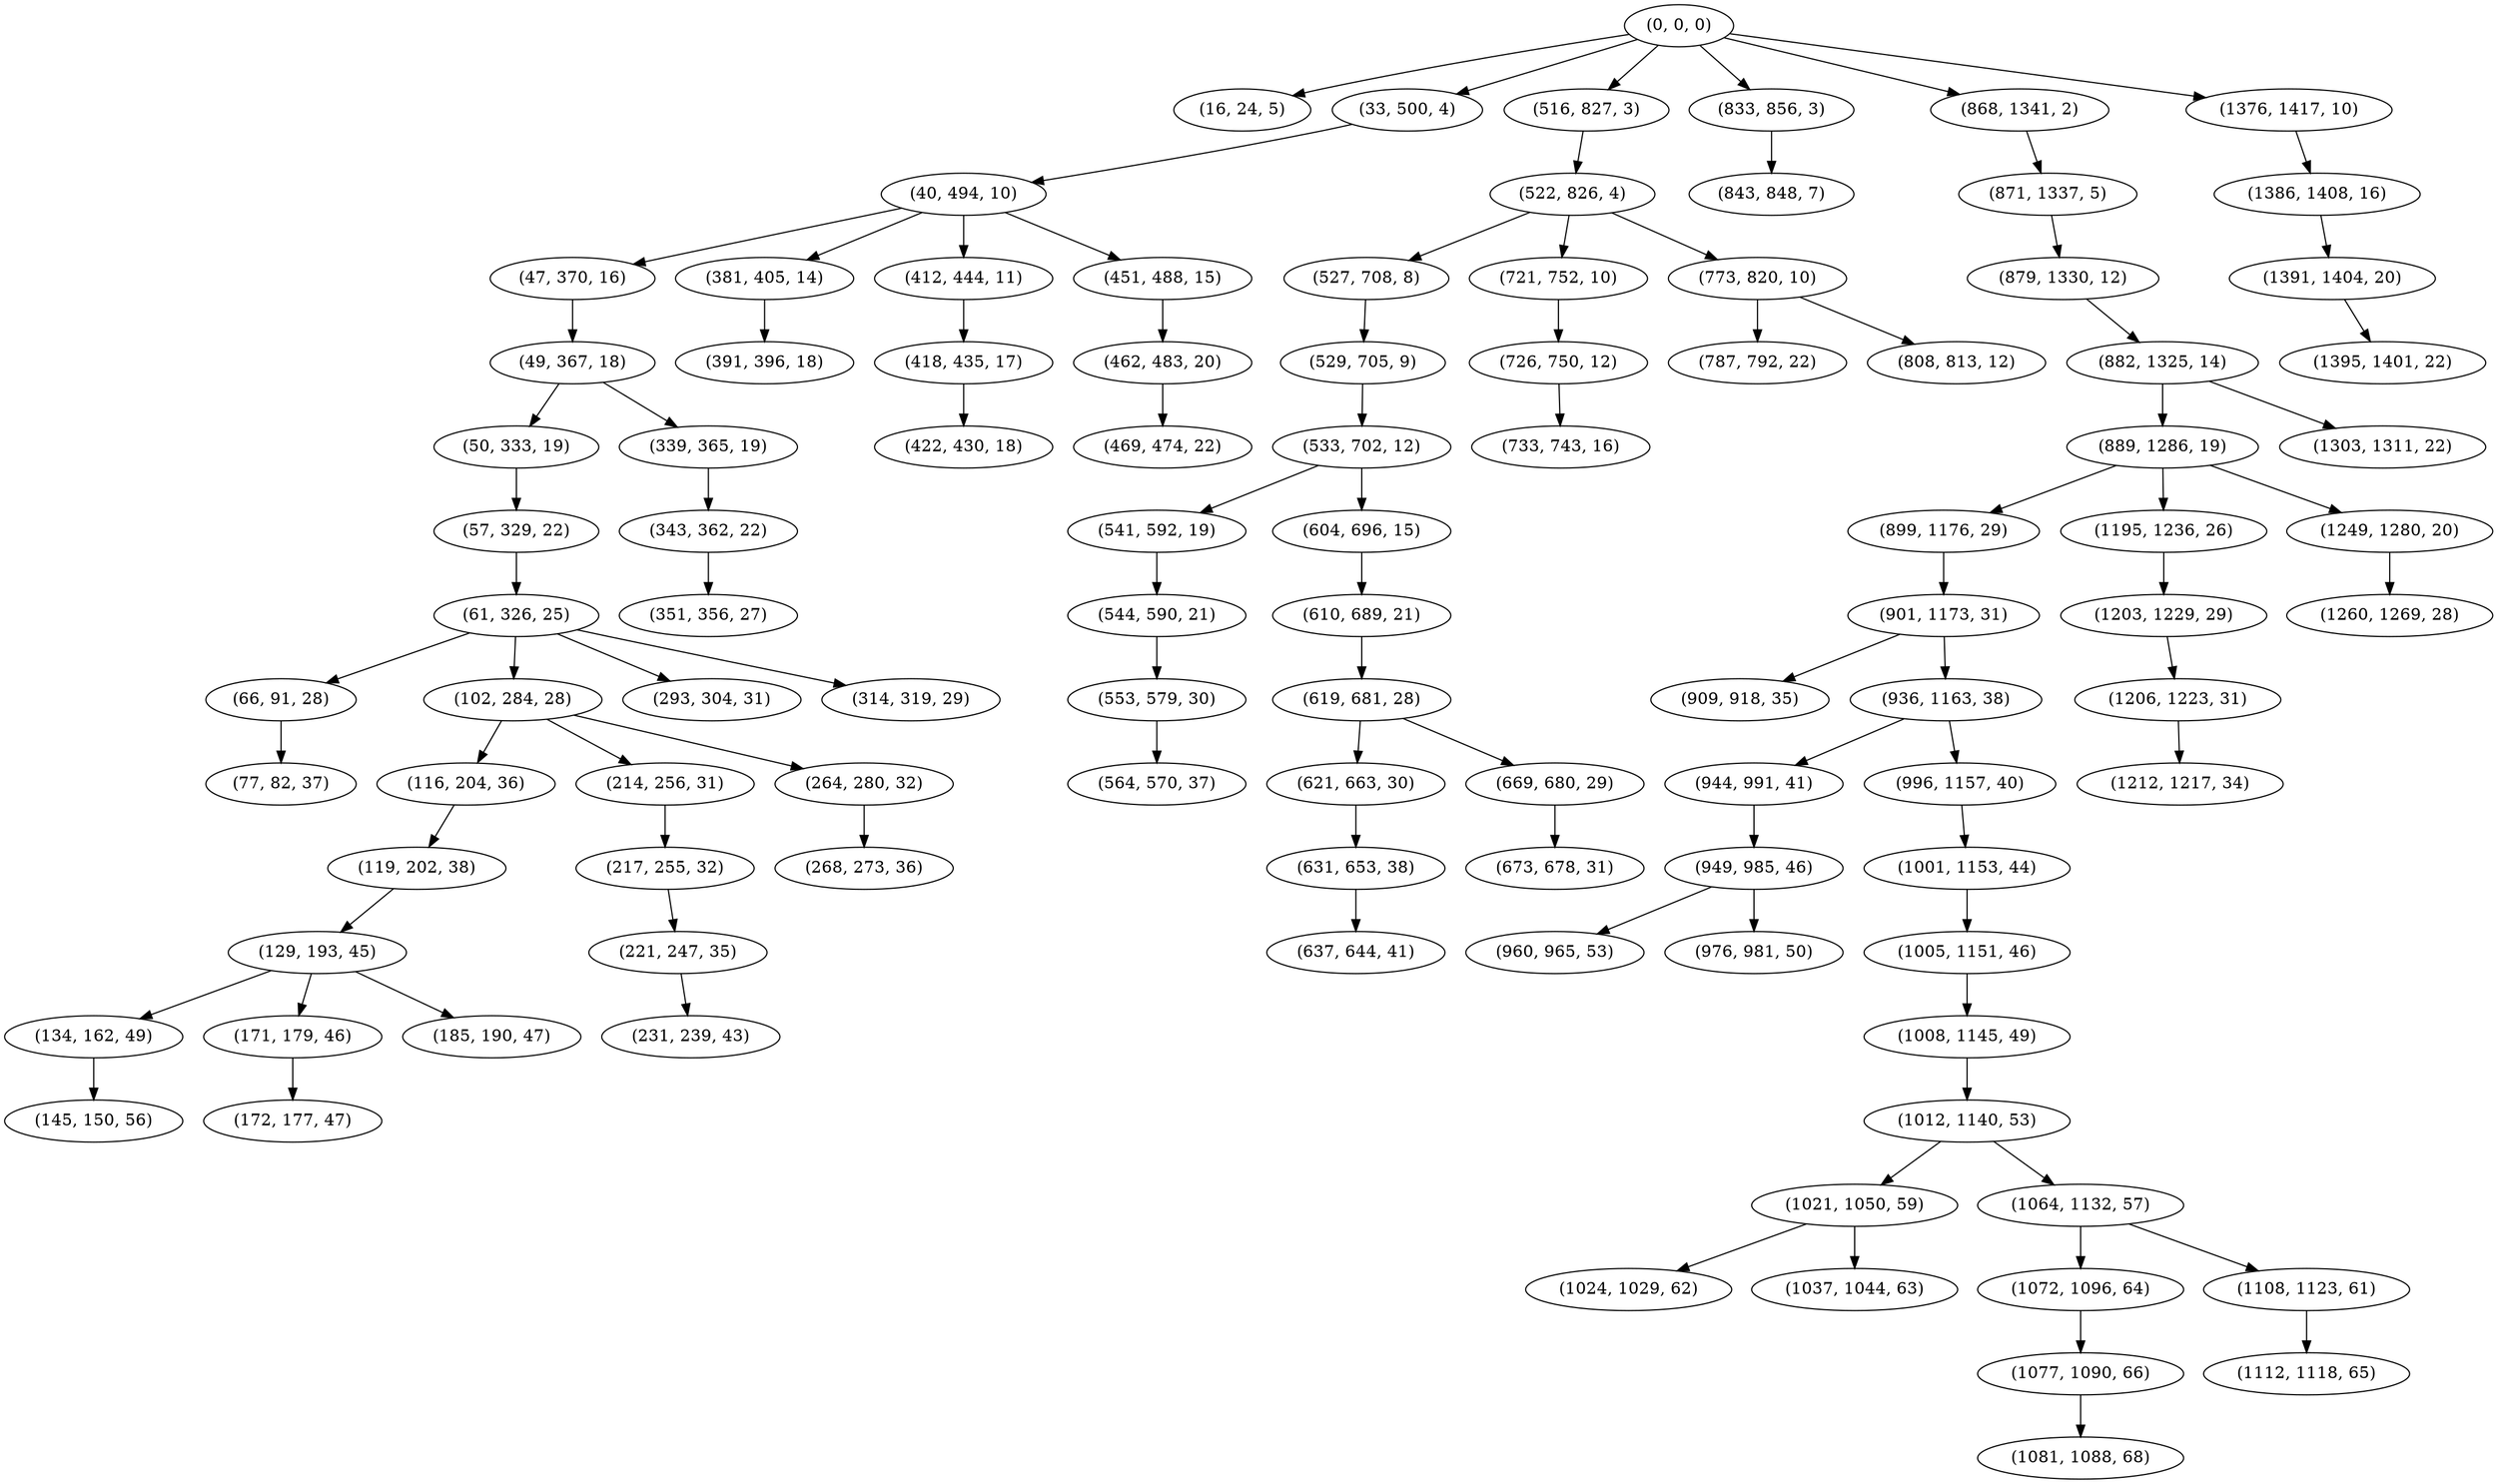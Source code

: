 digraph tree {
    "(0, 0, 0)";
    "(16, 24, 5)";
    "(33, 500, 4)";
    "(40, 494, 10)";
    "(47, 370, 16)";
    "(49, 367, 18)";
    "(50, 333, 19)";
    "(57, 329, 22)";
    "(61, 326, 25)";
    "(66, 91, 28)";
    "(77, 82, 37)";
    "(102, 284, 28)";
    "(116, 204, 36)";
    "(119, 202, 38)";
    "(129, 193, 45)";
    "(134, 162, 49)";
    "(145, 150, 56)";
    "(171, 179, 46)";
    "(172, 177, 47)";
    "(185, 190, 47)";
    "(214, 256, 31)";
    "(217, 255, 32)";
    "(221, 247, 35)";
    "(231, 239, 43)";
    "(264, 280, 32)";
    "(268, 273, 36)";
    "(293, 304, 31)";
    "(314, 319, 29)";
    "(339, 365, 19)";
    "(343, 362, 22)";
    "(351, 356, 27)";
    "(381, 405, 14)";
    "(391, 396, 18)";
    "(412, 444, 11)";
    "(418, 435, 17)";
    "(422, 430, 18)";
    "(451, 488, 15)";
    "(462, 483, 20)";
    "(469, 474, 22)";
    "(516, 827, 3)";
    "(522, 826, 4)";
    "(527, 708, 8)";
    "(529, 705, 9)";
    "(533, 702, 12)";
    "(541, 592, 19)";
    "(544, 590, 21)";
    "(553, 579, 30)";
    "(564, 570, 37)";
    "(604, 696, 15)";
    "(610, 689, 21)";
    "(619, 681, 28)";
    "(621, 663, 30)";
    "(631, 653, 38)";
    "(637, 644, 41)";
    "(669, 680, 29)";
    "(673, 678, 31)";
    "(721, 752, 10)";
    "(726, 750, 12)";
    "(733, 743, 16)";
    "(773, 820, 10)";
    "(787, 792, 22)";
    "(808, 813, 12)";
    "(833, 856, 3)";
    "(843, 848, 7)";
    "(868, 1341, 2)";
    "(871, 1337, 5)";
    "(879, 1330, 12)";
    "(882, 1325, 14)";
    "(889, 1286, 19)";
    "(899, 1176, 29)";
    "(901, 1173, 31)";
    "(909, 918, 35)";
    "(936, 1163, 38)";
    "(944, 991, 41)";
    "(949, 985, 46)";
    "(960, 965, 53)";
    "(976, 981, 50)";
    "(996, 1157, 40)";
    "(1001, 1153, 44)";
    "(1005, 1151, 46)";
    "(1008, 1145, 49)";
    "(1012, 1140, 53)";
    "(1021, 1050, 59)";
    "(1024, 1029, 62)";
    "(1037, 1044, 63)";
    "(1064, 1132, 57)";
    "(1072, 1096, 64)";
    "(1077, 1090, 66)";
    "(1081, 1088, 68)";
    "(1108, 1123, 61)";
    "(1112, 1118, 65)";
    "(1195, 1236, 26)";
    "(1203, 1229, 29)";
    "(1206, 1223, 31)";
    "(1212, 1217, 34)";
    "(1249, 1280, 20)";
    "(1260, 1269, 28)";
    "(1303, 1311, 22)";
    "(1376, 1417, 10)";
    "(1386, 1408, 16)";
    "(1391, 1404, 20)";
    "(1395, 1401, 22)";
    "(0, 0, 0)" -> "(16, 24, 5)";
    "(0, 0, 0)" -> "(33, 500, 4)";
    "(0, 0, 0)" -> "(516, 827, 3)";
    "(0, 0, 0)" -> "(833, 856, 3)";
    "(0, 0, 0)" -> "(868, 1341, 2)";
    "(0, 0, 0)" -> "(1376, 1417, 10)";
    "(33, 500, 4)" -> "(40, 494, 10)";
    "(40, 494, 10)" -> "(47, 370, 16)";
    "(40, 494, 10)" -> "(381, 405, 14)";
    "(40, 494, 10)" -> "(412, 444, 11)";
    "(40, 494, 10)" -> "(451, 488, 15)";
    "(47, 370, 16)" -> "(49, 367, 18)";
    "(49, 367, 18)" -> "(50, 333, 19)";
    "(49, 367, 18)" -> "(339, 365, 19)";
    "(50, 333, 19)" -> "(57, 329, 22)";
    "(57, 329, 22)" -> "(61, 326, 25)";
    "(61, 326, 25)" -> "(66, 91, 28)";
    "(61, 326, 25)" -> "(102, 284, 28)";
    "(61, 326, 25)" -> "(293, 304, 31)";
    "(61, 326, 25)" -> "(314, 319, 29)";
    "(66, 91, 28)" -> "(77, 82, 37)";
    "(102, 284, 28)" -> "(116, 204, 36)";
    "(102, 284, 28)" -> "(214, 256, 31)";
    "(102, 284, 28)" -> "(264, 280, 32)";
    "(116, 204, 36)" -> "(119, 202, 38)";
    "(119, 202, 38)" -> "(129, 193, 45)";
    "(129, 193, 45)" -> "(134, 162, 49)";
    "(129, 193, 45)" -> "(171, 179, 46)";
    "(129, 193, 45)" -> "(185, 190, 47)";
    "(134, 162, 49)" -> "(145, 150, 56)";
    "(171, 179, 46)" -> "(172, 177, 47)";
    "(214, 256, 31)" -> "(217, 255, 32)";
    "(217, 255, 32)" -> "(221, 247, 35)";
    "(221, 247, 35)" -> "(231, 239, 43)";
    "(264, 280, 32)" -> "(268, 273, 36)";
    "(339, 365, 19)" -> "(343, 362, 22)";
    "(343, 362, 22)" -> "(351, 356, 27)";
    "(381, 405, 14)" -> "(391, 396, 18)";
    "(412, 444, 11)" -> "(418, 435, 17)";
    "(418, 435, 17)" -> "(422, 430, 18)";
    "(451, 488, 15)" -> "(462, 483, 20)";
    "(462, 483, 20)" -> "(469, 474, 22)";
    "(516, 827, 3)" -> "(522, 826, 4)";
    "(522, 826, 4)" -> "(527, 708, 8)";
    "(522, 826, 4)" -> "(721, 752, 10)";
    "(522, 826, 4)" -> "(773, 820, 10)";
    "(527, 708, 8)" -> "(529, 705, 9)";
    "(529, 705, 9)" -> "(533, 702, 12)";
    "(533, 702, 12)" -> "(541, 592, 19)";
    "(533, 702, 12)" -> "(604, 696, 15)";
    "(541, 592, 19)" -> "(544, 590, 21)";
    "(544, 590, 21)" -> "(553, 579, 30)";
    "(553, 579, 30)" -> "(564, 570, 37)";
    "(604, 696, 15)" -> "(610, 689, 21)";
    "(610, 689, 21)" -> "(619, 681, 28)";
    "(619, 681, 28)" -> "(621, 663, 30)";
    "(619, 681, 28)" -> "(669, 680, 29)";
    "(621, 663, 30)" -> "(631, 653, 38)";
    "(631, 653, 38)" -> "(637, 644, 41)";
    "(669, 680, 29)" -> "(673, 678, 31)";
    "(721, 752, 10)" -> "(726, 750, 12)";
    "(726, 750, 12)" -> "(733, 743, 16)";
    "(773, 820, 10)" -> "(787, 792, 22)";
    "(773, 820, 10)" -> "(808, 813, 12)";
    "(833, 856, 3)" -> "(843, 848, 7)";
    "(868, 1341, 2)" -> "(871, 1337, 5)";
    "(871, 1337, 5)" -> "(879, 1330, 12)";
    "(879, 1330, 12)" -> "(882, 1325, 14)";
    "(882, 1325, 14)" -> "(889, 1286, 19)";
    "(882, 1325, 14)" -> "(1303, 1311, 22)";
    "(889, 1286, 19)" -> "(899, 1176, 29)";
    "(889, 1286, 19)" -> "(1195, 1236, 26)";
    "(889, 1286, 19)" -> "(1249, 1280, 20)";
    "(899, 1176, 29)" -> "(901, 1173, 31)";
    "(901, 1173, 31)" -> "(909, 918, 35)";
    "(901, 1173, 31)" -> "(936, 1163, 38)";
    "(936, 1163, 38)" -> "(944, 991, 41)";
    "(936, 1163, 38)" -> "(996, 1157, 40)";
    "(944, 991, 41)" -> "(949, 985, 46)";
    "(949, 985, 46)" -> "(960, 965, 53)";
    "(949, 985, 46)" -> "(976, 981, 50)";
    "(996, 1157, 40)" -> "(1001, 1153, 44)";
    "(1001, 1153, 44)" -> "(1005, 1151, 46)";
    "(1005, 1151, 46)" -> "(1008, 1145, 49)";
    "(1008, 1145, 49)" -> "(1012, 1140, 53)";
    "(1012, 1140, 53)" -> "(1021, 1050, 59)";
    "(1012, 1140, 53)" -> "(1064, 1132, 57)";
    "(1021, 1050, 59)" -> "(1024, 1029, 62)";
    "(1021, 1050, 59)" -> "(1037, 1044, 63)";
    "(1064, 1132, 57)" -> "(1072, 1096, 64)";
    "(1064, 1132, 57)" -> "(1108, 1123, 61)";
    "(1072, 1096, 64)" -> "(1077, 1090, 66)";
    "(1077, 1090, 66)" -> "(1081, 1088, 68)";
    "(1108, 1123, 61)" -> "(1112, 1118, 65)";
    "(1195, 1236, 26)" -> "(1203, 1229, 29)";
    "(1203, 1229, 29)" -> "(1206, 1223, 31)";
    "(1206, 1223, 31)" -> "(1212, 1217, 34)";
    "(1249, 1280, 20)" -> "(1260, 1269, 28)";
    "(1376, 1417, 10)" -> "(1386, 1408, 16)";
    "(1386, 1408, 16)" -> "(1391, 1404, 20)";
    "(1391, 1404, 20)" -> "(1395, 1401, 22)";
}
